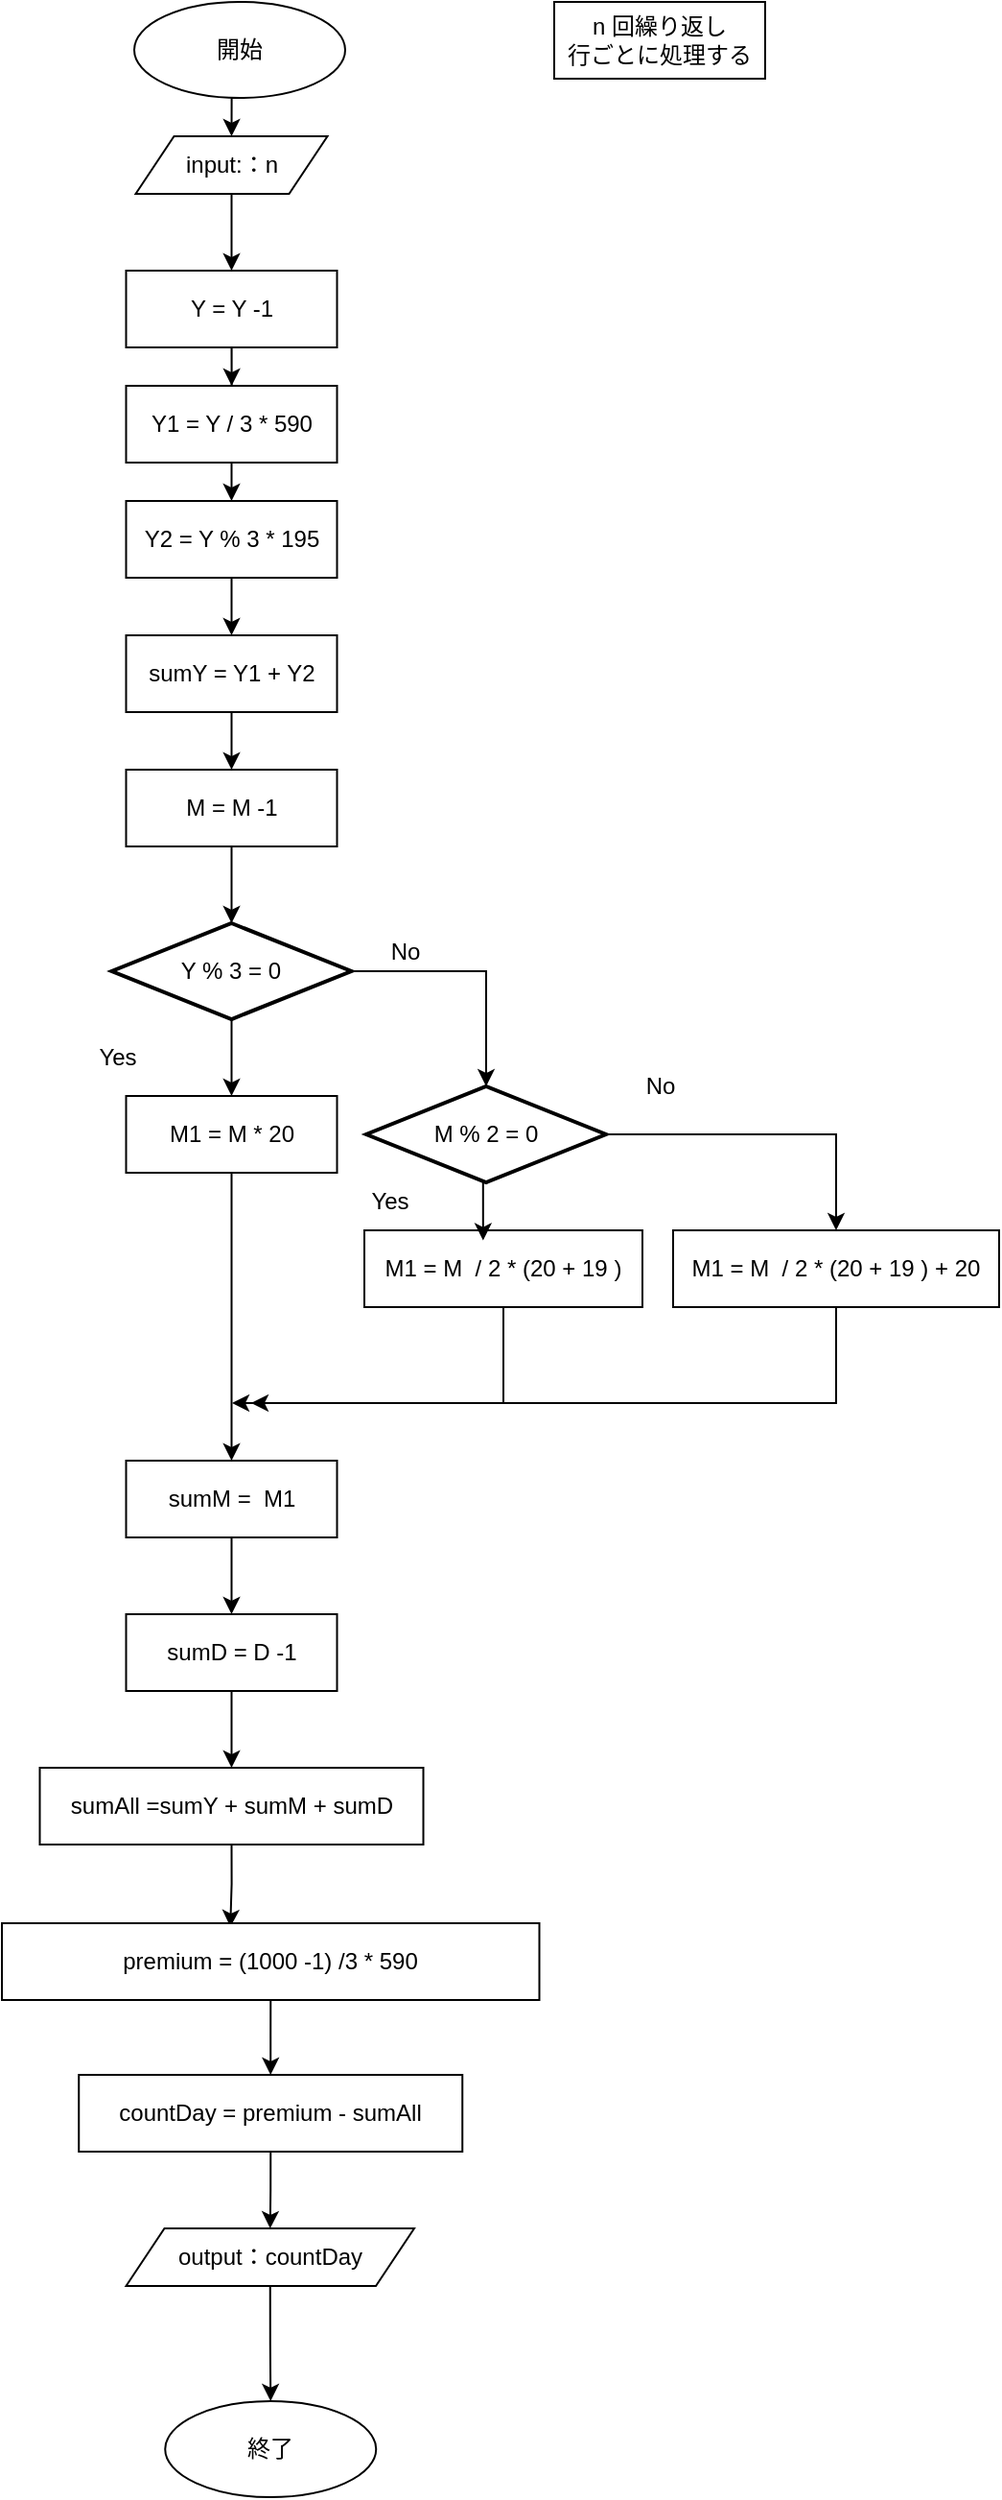 <mxfile version="20.3.0" type="device"><diagram id="5SlGneeRLCopF3xvSHbZ" name="Page-1"><mxGraphModel dx="1221" dy="754" grid="1" gridSize="10" guides="1" tooltips="1" connect="1" arrows="1" fold="1" page="1" pageScale="1" pageWidth="827" pageHeight="1169" math="0" shadow="0"><root><mxCell id="0"/><mxCell id="1" parent="0"/><mxCell id="jkMeNy0jM4ZWq4oN0_q3-33" style="edgeStyle=orthogonalEdgeStyle;rounded=0;orthogonalLoop=1;jettySize=auto;html=1;exitX=0.5;exitY=1;exitDx=0;exitDy=0;entryX=0.5;entryY=0;entryDx=0;entryDy=0;" edge="1" parent="1" source="F0HHzf-YJnoAVH4-JHba-1" target="F0HHzf-YJnoAVH4-JHba-10"><mxGeometry relative="1" as="geometry"/></mxCell><mxCell id="F0HHzf-YJnoAVH4-JHba-1" value="開始" style="ellipse;whiteSpace=wrap;html=1;" parent="1" vertex="1"><mxGeometry x="119" y="120" width="110" height="50" as="geometry"/></mxCell><mxCell id="F0HHzf-YJnoAVH4-JHba-2" value="終了" style="ellipse;whiteSpace=wrap;html=1;" parent="1" vertex="1"><mxGeometry x="135.12" y="1370" width="110" height="50" as="geometry"/></mxCell><mxCell id="jkMeNy0jM4ZWq4oN0_q3-34" style="edgeStyle=orthogonalEdgeStyle;rounded=0;orthogonalLoop=1;jettySize=auto;html=1;exitX=0.5;exitY=1;exitDx=0;exitDy=0;entryX=0.5;entryY=0;entryDx=0;entryDy=0;" edge="1" parent="1" source="F0HHzf-YJnoAVH4-JHba-10" target="jkMeNy0jM4ZWq4oN0_q3-1"><mxGeometry relative="1" as="geometry"/></mxCell><mxCell id="F0HHzf-YJnoAVH4-JHba-10" value="input:：n" style="shape=parallelogram;perimeter=parallelogramPerimeter;whiteSpace=wrap;html=1;fixedSize=1;" parent="1" vertex="1"><mxGeometry x="119.75" y="190" width="100" height="30" as="geometry"/></mxCell><mxCell id="6N84PvQbWmtq-UcwzcRf-26" value="No" style="text;html=1;resizable=0;autosize=1;align=center;verticalAlign=middle;points=[];fillColor=none;strokeColor=none;rounded=0;" parent="1" vertex="1"><mxGeometry x="240" y="600" width="40" height="30" as="geometry"/></mxCell><mxCell id="jkMeNy0jM4ZWq4oN0_q3-35" style="edgeStyle=orthogonalEdgeStyle;rounded=0;orthogonalLoop=1;jettySize=auto;html=1;exitX=0.5;exitY=1;exitDx=0;exitDy=0;" edge="1" parent="1" source="jkMeNy0jM4ZWq4oN0_q3-1" target="jkMeNy0jM4ZWq4oN0_q3-4"><mxGeometry relative="1" as="geometry"/></mxCell><mxCell id="jkMeNy0jM4ZWq4oN0_q3-1" value="Y = Y -1" style="rounded=0;whiteSpace=wrap;html=1;" vertex="1" parent="1"><mxGeometry x="114.75" y="260" width="110" height="40" as="geometry"/></mxCell><mxCell id="jkMeNy0jM4ZWq4oN0_q3-39" style="edgeStyle=orthogonalEdgeStyle;rounded=0;orthogonalLoop=1;jettySize=auto;html=1;exitX=0.5;exitY=1;exitDx=0;exitDy=0;entryX=0.5;entryY=0;entryDx=0;entryDy=0;entryPerimeter=0;" edge="1" parent="1" source="jkMeNy0jM4ZWq4oN0_q3-2" target="jkMeNy0jM4ZWq4oN0_q3-8"><mxGeometry relative="1" as="geometry"/></mxCell><mxCell id="jkMeNy0jM4ZWq4oN0_q3-2" value="M = M -1" style="rounded=0;whiteSpace=wrap;html=1;" vertex="1" parent="1"><mxGeometry x="114.75" y="520" width="110" height="40" as="geometry"/></mxCell><mxCell id="jkMeNy0jM4ZWq4oN0_q3-42" style="edgeStyle=orthogonalEdgeStyle;rounded=0;orthogonalLoop=1;jettySize=auto;html=1;exitX=0.5;exitY=1;exitDx=0;exitDy=0;" edge="1" parent="1" source="jkMeNy0jM4ZWq4oN0_q3-3" target="jkMeNy0jM4ZWq4oN0_q3-41"><mxGeometry relative="1" as="geometry"/></mxCell><mxCell id="jkMeNy0jM4ZWq4oN0_q3-3" value="sumD = D -1" style="rounded=0;whiteSpace=wrap;html=1;" vertex="1" parent="1"><mxGeometry x="114.75" y="960" width="110" height="40" as="geometry"/></mxCell><mxCell id="jkMeNy0jM4ZWq4oN0_q3-36" style="edgeStyle=orthogonalEdgeStyle;rounded=0;orthogonalLoop=1;jettySize=auto;html=1;exitX=0.5;exitY=1;exitDx=0;exitDy=0;entryX=0.5;entryY=0;entryDx=0;entryDy=0;" edge="1" parent="1" source="jkMeNy0jM4ZWq4oN0_q3-4" target="jkMeNy0jM4ZWq4oN0_q3-5"><mxGeometry relative="1" as="geometry"/></mxCell><mxCell id="jkMeNy0jM4ZWq4oN0_q3-4" value="Y1 = Y / 3 * 590&lt;span style=&quot;color: rgba(0, 0, 0, 0); font-family: monospace; font-size: 0px; text-align: start;&quot;&gt;%3CmxGraphModel%3E%3Croot%3E%3CmxCell%20id%3D%220%22%2F%3E%3CmxCell%20id%3D%221%22%20parent%3D%220%22%2F%3E%3CmxCell%20id%3D%222%22%20value%3D%22Y%20%3D%20Y%20-1%22%20style%3D%22rounded%3D0%3BwhiteSpace%3Dwrap%3Bhtml%3D1%3B%22%20vertex%3D%221%22%20parent%3D%221%22%3E%3CmxGeometry%20x%3D%22310%22%20y%3D%22100%22%20width%3D%22110%22%20height%3D%2240%22%20as%3D%22geometry%22%2F%3E%3C%2FmxCell%3E%3C%2Froot%3E%3C%2FmxGraphModel%3E&amp;nbsp;&lt;/span&gt;" style="rounded=0;whiteSpace=wrap;html=1;" vertex="1" parent="1"><mxGeometry x="114.75" y="320" width="110" height="40" as="geometry"/></mxCell><mxCell id="jkMeNy0jM4ZWq4oN0_q3-37" style="edgeStyle=orthogonalEdgeStyle;rounded=0;orthogonalLoop=1;jettySize=auto;html=1;exitX=0.5;exitY=1;exitDx=0;exitDy=0;entryX=0.5;entryY=0;entryDx=0;entryDy=0;" edge="1" parent="1" source="jkMeNy0jM4ZWq4oN0_q3-5" target="jkMeNy0jM4ZWq4oN0_q3-7"><mxGeometry relative="1" as="geometry"/></mxCell><mxCell id="jkMeNy0jM4ZWq4oN0_q3-5" value="Y2 = Y % 3 * 195&lt;span style=&quot;color: rgba(0, 0, 0, 0); font-family: monospace; font-size: 0px; text-align: start;&quot;&gt;% *193CmxGraphModel%3E%3Croot%3E%3CmxCell%20id%3D%220%22%2F%3E%3CmxCell%20id%3D%221%22%20parent%3D%220%22%2F%3E%3CmxCell%20id%3D%222%22%20value%3D%22Y%20%3D%20Y%20-1%22%20style%3D%22rounded%3D0%3BwhiteSpace%3Dwrap%3Bhtml%3D1%3B%22%20vertex%3D%221%22%20parent%3D%221%22%3E%3CmxGeometry%20x%3D%22310%22%20y%3D%22100%22%20width%3D%22110%22%20height%3D%2240%22%20as%3D%22geometry%22%2F%3E%3C%2FmxCell%3E%3C%2Froot%3E%3C%2FmxGraphModel%3E&amp;nbsp;&amp;nbsp;&lt;/span&gt;" style="rounded=0;whiteSpace=wrap;html=1;" vertex="1" parent="1"><mxGeometry x="114.75" y="380" width="110" height="40" as="geometry"/></mxCell><mxCell id="jkMeNy0jM4ZWq4oN0_q3-38" style="edgeStyle=orthogonalEdgeStyle;rounded=0;orthogonalLoop=1;jettySize=auto;html=1;exitX=0.5;exitY=1;exitDx=0;exitDy=0;entryX=0.5;entryY=0;entryDx=0;entryDy=0;" edge="1" parent="1" source="jkMeNy0jM4ZWq4oN0_q3-7" target="jkMeNy0jM4ZWq4oN0_q3-2"><mxGeometry relative="1" as="geometry"/></mxCell><mxCell id="jkMeNy0jM4ZWq4oN0_q3-7" value="sumY = Y1 + Y2" style="rounded=0;whiteSpace=wrap;html=1;" vertex="1" parent="1"><mxGeometry x="114.75" y="450" width="110" height="40" as="geometry"/></mxCell><mxCell id="jkMeNy0jM4ZWq4oN0_q3-22" style="edgeStyle=orthogonalEdgeStyle;rounded=0;orthogonalLoop=1;jettySize=auto;html=1;exitX=0.5;exitY=1;exitDx=0;exitDy=0;exitPerimeter=0;entryX=0.5;entryY=0;entryDx=0;entryDy=0;" edge="1" parent="1" source="jkMeNy0jM4ZWq4oN0_q3-8" target="jkMeNy0jM4ZWq4oN0_q3-9"><mxGeometry relative="1" as="geometry"/></mxCell><mxCell id="jkMeNy0jM4ZWq4oN0_q3-23" style="edgeStyle=orthogonalEdgeStyle;rounded=0;orthogonalLoop=1;jettySize=auto;html=1;exitX=1;exitY=0.5;exitDx=0;exitDy=0;exitPerimeter=0;entryX=0.5;entryY=0;entryDx=0;entryDy=0;entryPerimeter=0;" edge="1" parent="1" source="jkMeNy0jM4ZWq4oN0_q3-8" target="jkMeNy0jM4ZWq4oN0_q3-12"><mxGeometry relative="1" as="geometry"/></mxCell><mxCell id="jkMeNy0jM4ZWq4oN0_q3-8" value="Y % 3 = 0" style="strokeWidth=2;html=1;shape=mxgraph.flowchart.decision;whiteSpace=wrap;" vertex="1" parent="1"><mxGeometry x="107.25" y="600" width="125" height="50" as="geometry"/></mxCell><mxCell id="jkMeNy0jM4ZWq4oN0_q3-31" style="edgeStyle=orthogonalEdgeStyle;rounded=0;orthogonalLoop=1;jettySize=auto;html=1;exitX=0.5;exitY=1;exitDx=0;exitDy=0;" edge="1" parent="1" source="jkMeNy0jM4ZWq4oN0_q3-9" target="jkMeNy0jM4ZWq4oN0_q3-30"><mxGeometry relative="1" as="geometry"/></mxCell><mxCell id="jkMeNy0jM4ZWq4oN0_q3-9" value="M1 = M * 20" style="rounded=0;whiteSpace=wrap;html=1;" vertex="1" parent="1"><mxGeometry x="114.75" y="690" width="110" height="40" as="geometry"/></mxCell><mxCell id="jkMeNy0jM4ZWq4oN0_q3-10" value="Yes" style="text;html=1;resizable=0;autosize=1;align=center;verticalAlign=middle;points=[];fillColor=none;strokeColor=none;rounded=0;" vertex="1" parent="1"><mxGeometry x="90" y="655" width="40" height="30" as="geometry"/></mxCell><mxCell id="jkMeNy0jM4ZWq4oN0_q3-32" style="edgeStyle=orthogonalEdgeStyle;rounded=0;orthogonalLoop=1;jettySize=auto;html=1;exitX=0.5;exitY=1;exitDx=0;exitDy=0;" edge="1" parent="1" source="jkMeNy0jM4ZWq4oN0_q3-11"><mxGeometry relative="1" as="geometry"><mxPoint x="180" y="850" as="targetPoint"/><Array as="points"><mxPoint x="311" y="850"/></Array></mxGeometry></mxCell><mxCell id="jkMeNy0jM4ZWq4oN0_q3-11" value="M1 = M&amp;nbsp; / 2 * (20 + 19 )" style="rounded=0;whiteSpace=wrap;html=1;" vertex="1" parent="1"><mxGeometry x="239" y="760" width="145" height="40" as="geometry"/></mxCell><mxCell id="jkMeNy0jM4ZWq4oN0_q3-24" style="edgeStyle=orthogonalEdgeStyle;rounded=0;orthogonalLoop=1;jettySize=auto;html=1;exitX=0.5;exitY=1;exitDx=0;exitDy=0;exitPerimeter=0;entryX=0.427;entryY=0.132;entryDx=0;entryDy=0;entryPerimeter=0;" edge="1" parent="1" source="jkMeNy0jM4ZWq4oN0_q3-12" target="jkMeNy0jM4ZWq4oN0_q3-11"><mxGeometry relative="1" as="geometry"/></mxCell><mxCell id="jkMeNy0jM4ZWq4oN0_q3-28" style="edgeStyle=orthogonalEdgeStyle;rounded=0;orthogonalLoop=1;jettySize=auto;html=1;exitX=1;exitY=0.5;exitDx=0;exitDy=0;exitPerimeter=0;entryX=0.5;entryY=0;entryDx=0;entryDy=0;" edge="1" parent="1" source="jkMeNy0jM4ZWq4oN0_q3-12" target="jkMeNy0jM4ZWq4oN0_q3-13"><mxGeometry relative="1" as="geometry"/></mxCell><mxCell id="jkMeNy0jM4ZWq4oN0_q3-12" value="M % 2 = 0" style="strokeWidth=2;html=1;shape=mxgraph.flowchart.decision;whiteSpace=wrap;" vertex="1" parent="1"><mxGeometry x="240" y="685" width="125" height="50" as="geometry"/></mxCell><mxCell id="jkMeNy0jM4ZWq4oN0_q3-29" style="edgeStyle=orthogonalEdgeStyle;rounded=0;orthogonalLoop=1;jettySize=auto;html=1;exitX=0.5;exitY=1;exitDx=0;exitDy=0;" edge="1" parent="1" source="jkMeNy0jM4ZWq4oN0_q3-13"><mxGeometry relative="1" as="geometry"><mxPoint x="170" y="850" as="targetPoint"/><Array as="points"><mxPoint x="485" y="850"/></Array></mxGeometry></mxCell><mxCell id="jkMeNy0jM4ZWq4oN0_q3-13" value="M1 = M&amp;nbsp; / 2 * (20 + 19 ) + 20" style="rounded=0;whiteSpace=wrap;html=1;" vertex="1" parent="1"><mxGeometry x="400" y="760" width="170" height="40" as="geometry"/></mxCell><mxCell id="jkMeNy0jM4ZWq4oN0_q3-16" value="No" style="text;html=1;resizable=0;autosize=1;align=center;verticalAlign=middle;points=[];fillColor=none;strokeColor=none;rounded=0;" vertex="1" parent="1"><mxGeometry x="373" y="670" width="40" height="30" as="geometry"/></mxCell><mxCell id="jkMeNy0jM4ZWq4oN0_q3-19" value="Yes" style="text;html=1;resizable=0;autosize=1;align=center;verticalAlign=middle;points=[];fillColor=none;strokeColor=none;rounded=0;" vertex="1" parent="1"><mxGeometry x="232.25" y="730" width="40" height="30" as="geometry"/></mxCell><mxCell id="jkMeNy0jM4ZWq4oN0_q3-40" style="edgeStyle=orthogonalEdgeStyle;rounded=0;orthogonalLoop=1;jettySize=auto;html=1;exitX=0.5;exitY=1;exitDx=0;exitDy=0;" edge="1" parent="1" source="jkMeNy0jM4ZWq4oN0_q3-30" target="jkMeNy0jM4ZWq4oN0_q3-3"><mxGeometry relative="1" as="geometry"/></mxCell><mxCell id="jkMeNy0jM4ZWq4oN0_q3-30" value="sumM =&amp;nbsp; M1" style="rounded=0;whiteSpace=wrap;html=1;" vertex="1" parent="1"><mxGeometry x="114.75" y="880" width="110" height="40" as="geometry"/></mxCell><mxCell id="jkMeNy0jM4ZWq4oN0_q3-46" style="edgeStyle=orthogonalEdgeStyle;rounded=0;orthogonalLoop=1;jettySize=auto;html=1;exitX=0.5;exitY=1;exitDx=0;exitDy=0;entryX=0.425;entryY=0.049;entryDx=0;entryDy=0;entryPerimeter=0;" edge="1" parent="1" source="jkMeNy0jM4ZWq4oN0_q3-41" target="jkMeNy0jM4ZWq4oN0_q3-43"><mxGeometry relative="1" as="geometry"/></mxCell><mxCell id="jkMeNy0jM4ZWq4oN0_q3-41" value="sumAll =sumY + sumM + sumD" style="rounded=0;whiteSpace=wrap;html=1;" vertex="1" parent="1"><mxGeometry x="69.75" y="1040" width="200" height="40" as="geometry"/></mxCell><mxCell id="jkMeNy0jM4ZWq4oN0_q3-47" style="edgeStyle=orthogonalEdgeStyle;rounded=0;orthogonalLoop=1;jettySize=auto;html=1;exitX=0.5;exitY=1;exitDx=0;exitDy=0;" edge="1" parent="1" source="jkMeNy0jM4ZWq4oN0_q3-43" target="jkMeNy0jM4ZWq4oN0_q3-44"><mxGeometry relative="1" as="geometry"/></mxCell><mxCell id="jkMeNy0jM4ZWq4oN0_q3-43" value="premium = (1000 -1) /3 * 590" style="rounded=0;whiteSpace=wrap;html=1;" vertex="1" parent="1"><mxGeometry x="50" y="1121" width="280.25" height="40" as="geometry"/></mxCell><mxCell id="jkMeNy0jM4ZWq4oN0_q3-48" style="edgeStyle=orthogonalEdgeStyle;rounded=0;orthogonalLoop=1;jettySize=auto;html=1;exitX=0.5;exitY=1;exitDx=0;exitDy=0;entryX=0.5;entryY=0;entryDx=0;entryDy=0;" edge="1" parent="1" source="jkMeNy0jM4ZWq4oN0_q3-44" target="jkMeNy0jM4ZWq4oN0_q3-45"><mxGeometry relative="1" as="geometry"/></mxCell><mxCell id="jkMeNy0jM4ZWq4oN0_q3-44" value="countDay = premium - sumAll" style="rounded=0;whiteSpace=wrap;html=1;" vertex="1" parent="1"><mxGeometry x="90.12" y="1200" width="200" height="40" as="geometry"/></mxCell><mxCell id="jkMeNy0jM4ZWq4oN0_q3-49" style="edgeStyle=orthogonalEdgeStyle;rounded=0;orthogonalLoop=1;jettySize=auto;html=1;exitX=0.5;exitY=1;exitDx=0;exitDy=0;entryX=0.5;entryY=0;entryDx=0;entryDy=0;" edge="1" parent="1" source="jkMeNy0jM4ZWq4oN0_q3-45" target="F0HHzf-YJnoAVH4-JHba-2"><mxGeometry relative="1" as="geometry"/></mxCell><mxCell id="jkMeNy0jM4ZWq4oN0_q3-45" value="output：countDay" style="shape=parallelogram;perimeter=parallelogramPerimeter;whiteSpace=wrap;html=1;fixedSize=1;" vertex="1" parent="1"><mxGeometry x="114.75" y="1280" width="150.25" height="30" as="geometry"/></mxCell><mxCell id="jkMeNy0jM4ZWq4oN0_q3-50" value="n 回繰り返し&lt;br&gt;行ごとに処理する" style="rounded=0;whiteSpace=wrap;html=1;" vertex="1" parent="1"><mxGeometry x="338" y="120" width="110" height="40" as="geometry"/></mxCell></root></mxGraphModel></diagram></mxfile>